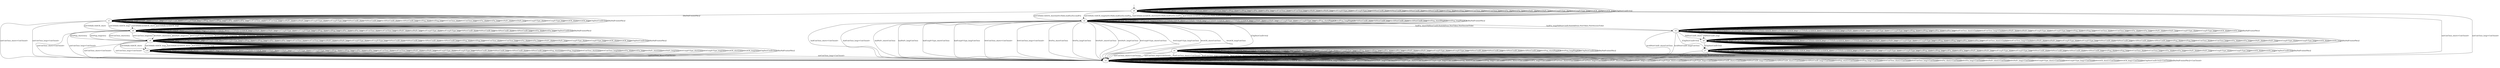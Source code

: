 digraph "../results/ngtcp2Models/ngtcp2-PSK-0/learnedModel" {
s0 [label=s0];
s1 [label=s1];
s2 [label=s2];
s3 [label=s3];
s4 [label=s4];
s5 [label=s5];
s6 [label=s6];
s7 [label=s7];
s8 [label=s8];
s9 [label=s9];
s10 [label=s10];
s0 -> s0  [label="initPing_short/ "];
s0 -> s0  [label="initPing_long/ "];
s0 -> s3  [label="initConClose_short/<ConClosed> "];
s0 -> s3  [label="initConClose_long/<ConClosed> "];
s0 -> s2  [label="initCltHello-vldACK_short/initSvrHello,hndEncExt,hndFin "];
s0 -> s2  [label="initCltHello-vldACK_long/initSvrHello,hndEncExt,hndFin "];
s0 -> s2  [label="initCltHello-invldACK_short/initSvrHello,hndEncExt,hndFin "];
s0 -> s2  [label="initCltHello-invldACK_long/initSvrHello,hndEncExt,hndFin "];
s0 -> s0  [label="initNoFr_short/ "];
s0 -> s0  [label="initNoFr_long/ "];
s0 -> s0  [label="initUnxpFrType_short/ "];
s0 -> s0  [label="initUnxpFrType_long/ "];
s0 -> s0  [label="hndPing_short/ "];
s0 -> s0  [label="hndPing_long/ "];
s0 -> s0  [label="hndFin_short/ "];
s0 -> s0  [label="hndFin_long/ "];
s0 -> s0  [label="hndConClose_short/ "];
s0 -> s0  [label="hndConClose_long/ "];
s0 -> s0  [label="hndNoFr_short/ "];
s0 -> s0  [label="hndNoFr_long/ "];
s0 -> s0  [label="hndUnxpFrType_short/ "];
s0 -> s0  [label="hndUnxpFrType_long/ "];
s0 -> s0  [label="VldNewConID_short/ "];
s0 -> s0  [label="VldNewConID_long/ "];
s0 -> s0  [label="InvldNewConID_short/ "];
s0 -> s0  [label="InvldNewConID_long/ "];
s0 -> s0  [label="0rttPing_short/ "];
s0 -> s0  [label="0rttPing_long/ "];
s0 -> s0  [label="0rttConClose_short/ "];
s0 -> s0  [label="0rttConClose_long/ "];
s0 -> s0  [label="0rttFin_short/ "];
s0 -> s0  [label="0rttFin_long/ "];
s0 -> s0  [label="0rttNoFr_short/ "];
s0 -> s0  [label="0rttNoFr_long/ "];
s0 -> s0  [label="0rttUnxpFrType_short/ "];
s0 -> s0  [label="0rttUnxpFrType_long/ "];
s0 -> s0  [label="0rttACK_short/ "];
s0 -> s0  [label="0rttACK_long/ "];
s0 -> s0  [label="[ChgDestConID-Ori]/ "];
s0 -> s1  [label="[RmPadFrmInitPkts]/ "];
s1 -> s1  [label="initPing_short/ "];
s1 -> s1  [label="initPing_long/ "];
s1 -> s3  [label="initConClose_short/<ConClosed> "];
s1 -> s3  [label="initConClose_long/<ConClosed> "];
s1 -> s6  [label="initCltHello-vldACK_short/ "];
s1 -> s6  [label="initCltHello-vldACK_long/ "];
s1 -> s6  [label="initCltHello-invldACK_short/ "];
s1 -> s6  [label="initCltHello-invldACK_long/ "];
s1 -> s1  [label="initNoFr_short/ "];
s1 -> s1  [label="initNoFr_long/ "];
s1 -> s1  [label="initUnxpFrType_short/ "];
s1 -> s1  [label="initUnxpFrType_long/ "];
s1 -> s1  [label="hndPing_short/ "];
s1 -> s1  [label="hndPing_long/ "];
s1 -> s1  [label="hndFin_short/ "];
s1 -> s1  [label="hndFin_long/ "];
s1 -> s1  [label="hndConClose_short/ "];
s1 -> s1  [label="hndConClose_long/ "];
s1 -> s1  [label="hndNoFr_short/ "];
s1 -> s1  [label="hndNoFr_long/ "];
s1 -> s1  [label="hndUnxpFrType_short/ "];
s1 -> s1  [label="hndUnxpFrType_long/ "];
s1 -> s1  [label="VldNewConID_short/ "];
s1 -> s1  [label="VldNewConID_long/ "];
s1 -> s1  [label="InvldNewConID_short/ "];
s1 -> s1  [label="InvldNewConID_long/ "];
s1 -> s1  [label="0rttPing_short/ "];
s1 -> s1  [label="0rttPing_long/ "];
s1 -> s1  [label="0rttConClose_short/ "];
s1 -> s1  [label="0rttConClose_long/ "];
s1 -> s1  [label="0rttFin_short/ "];
s1 -> s1  [label="0rttFin_long/ "];
s1 -> s1  [label="0rttNoFr_short/ "];
s1 -> s1  [label="0rttNoFr_long/ "];
s1 -> s1  [label="0rttUnxpFrType_short/ "];
s1 -> s1  [label="0rttUnxpFrType_long/ "];
s1 -> s1  [label="0rttACK_short/ "];
s1 -> s1  [label="0rttACK_long/ "];
s1 -> s1  [label="[ChgDestConID-Ori]/ "];
s1 -> s1  [label="[RmPadFrmInitPkts]/ "];
s2 -> s2  [label="initPing_short/ "];
s2 -> s2  [label="initPing_long/ "];
s2 -> s2  [label="initConClose_short/<ConAct> "];
s2 -> s2  [label="initConClose_long/<ConAct> "];
s2 -> s2  [label="initCltHello-vldACK_short/ "];
s2 -> s2  [label="initCltHello-vldACK_long/ "];
s2 -> s2  [label="initCltHello-invldACK_short/ "];
s2 -> s2  [label="initCltHello-invldACK_long/ "];
s2 -> s2  [label="initNoFr_short/ "];
s2 -> s2  [label="initNoFr_long/ "];
s2 -> s2  [label="initUnxpFrType_short/ "];
s2 -> s2  [label="initUnxpFrType_long/ "];
s2 -> s2  [label="hndPing_short/PingACK "];
s2 -> s2  [label="hndPing_long/PingACK "];
s2 -> s5  [label="hndFin_short/VldNewConID,HndshkDone,NewToken,NewSessionTicket "];
s2 -> s5  [label="hndFin_long/VldNewConID,HndshkDone,NewToken,NewSessionTicket "];
s2 -> s3  [label="hndConClose_short/<ConClosed> "];
s2 -> s3  [label="hndConClose_long/<ConClosed> "];
s2 -> s3  [label="hndNoFr_short/ConClose "];
s2 -> s3  [label="hndNoFr_long/ConClose "];
s2 -> s3  [label="hndUnxpFrType_short/ConClose "];
s2 -> s3  [label="hndUnxpFrType_long/ConClose "];
s2 -> s2  [label="VldNewConID_short/ "];
s2 -> s2  [label="VldNewConID_long/ "];
s2 -> s2  [label="InvldNewConID_short/ "];
s2 -> s2  [label="InvldNewConID_long/ "];
s2 -> s2  [label="0rttPing_short/PingACK "];
s2 -> s2  [label="0rttPing_long/PingACK "];
s2 -> s3  [label="0rttConClose_short/<ConClosed> "];
s2 -> s3  [label="0rttConClose_long/<ConClosed> "];
s2 -> s3  [label="0rttFin_short/ConClose "];
s2 -> s3  [label="0rttFin_long/ConClose "];
s2 -> s3  [label="0rttNoFr_short/ConClose "];
s2 -> s3  [label="0rttNoFr_long/ConClose "];
s2 -> s3  [label="0rttUnxpFrType_short/ConClose "];
s2 -> s3  [label="0rttUnxpFrType_long/ConClose "];
s2 -> s3  [label="0rttACK_short/ConClose "];
s2 -> s3  [label="0rttACK_long/ConClose "];
s2 -> s4  [label="[ChgDestConID-Ori]/ "];
s2 -> s2  [label="[RmPadFrmInitPkts]/ "];
s3 -> s3  [label="initPing_short/<ConClosed> "];
s3 -> s3  [label="initPing_long/<ConClosed> "];
s3 -> s3  [label="initConClose_short/<ConClosed> "];
s3 -> s3  [label="initConClose_long/<ConClosed> "];
s3 -> s3  [label="initCltHello-vldACK_short/<ConClosed> "];
s3 -> s3  [label="initCltHello-vldACK_long/<ConClosed> "];
s3 -> s3  [label="initCltHello-invldACK_short/<ConClosed> "];
s3 -> s3  [label="initCltHello-invldACK_long/<ConClosed> "];
s3 -> s3  [label="initNoFr_short/<ConClosed> "];
s3 -> s3  [label="initNoFr_long/<ConClosed> "];
s3 -> s3  [label="initUnxpFrType_short/<ConClosed> "];
s3 -> s3  [label="initUnxpFrType_long/<ConClosed> "];
s3 -> s3  [label="hndPing_short/<ConClosed> "];
s3 -> s3  [label="hndPing_long/<ConClosed> "];
s3 -> s3  [label="hndFin_short/<ConClosed> "];
s3 -> s3  [label="hndFin_long/<ConClosed> "];
s3 -> s3  [label="hndConClose_short/<ConClosed> "];
s3 -> s3  [label="hndConClose_long/<ConClosed> "];
s3 -> s3  [label="hndNoFr_short/<ConClosed> "];
s3 -> s3  [label="hndNoFr_long/<ConClosed> "];
s3 -> s3  [label="hndUnxpFrType_short/<ConClosed> "];
s3 -> s3  [label="hndUnxpFrType_long/<ConClosed> "];
s3 -> s3  [label="VldNewConID_short/<ConClosed> "];
s3 -> s3  [label="VldNewConID_long/<ConClosed> "];
s3 -> s3  [label="InvldNewConID_short/<ConClosed> "];
s3 -> s3  [label="InvldNewConID_long/<ConClosed> "];
s3 -> s3  [label="0rttPing_short/<ConClosed> "];
s3 -> s3  [label="0rttPing_long/<ConClosed> "];
s3 -> s3  [label="0rttConClose_short/<ConClosed> "];
s3 -> s3  [label="0rttConClose_long/<ConClosed> "];
s3 -> s3  [label="0rttFin_short/<ConClosed> "];
s3 -> s3  [label="0rttFin_long/<ConClosed> "];
s3 -> s3  [label="0rttNoFr_short/<ConClosed> "];
s3 -> s3  [label="0rttNoFr_long/<ConClosed> "];
s3 -> s3  [label="0rttUnxpFrType_short/<ConClosed> "];
s3 -> s3  [label="0rttUnxpFrType_long/<ConClosed> "];
s3 -> s3  [label="0rttACK_short/<ConClosed> "];
s3 -> s3  [label="0rttACK_long/<ConClosed> "];
s3 -> s3  [label="[ChgDestConID-Ori]/<ConClosed> "];
s3 -> s3  [label="[RmPadFrmInitPkts]/<ConClosed> "];
s4 -> s4  [label="initPing_short/ "];
s4 -> s4  [label="initPing_long/ "];
s4 -> s3  [label="initConClose_short/<ConClosed> "];
s4 -> s3  [label="initConClose_long/<ConClosed> "];
s4 -> s4  [label="initCltHello-vldACK_short/ "];
s4 -> s4  [label="initCltHello-vldACK_long/ "];
s4 -> s4  [label="initCltHello-invldACK_short/ "];
s4 -> s4  [label="initCltHello-invldACK_long/ "];
s4 -> s4  [label="initNoFr_short/ "];
s4 -> s4  [label="initNoFr_long/ "];
s4 -> s4  [label="initUnxpFrType_short/ "];
s4 -> s4  [label="initUnxpFrType_long/ "];
s4 -> s4  [label="hndPing_short/ "];
s4 -> s4  [label="hndPing_long/ "];
s4 -> s4  [label="hndFin_short/ "];
s4 -> s4  [label="hndFin_long/ "];
s4 -> s3  [label="hndConClose_short/<ConClosed> "];
s4 -> s3  [label="hndConClose_long/<ConClosed> "];
s4 -> s4  [label="hndNoFr_short/ "];
s4 -> s4  [label="hndNoFr_long/ "];
s4 -> s4  [label="hndUnxpFrType_short/ "];
s4 -> s4  [label="hndUnxpFrType_long/ "];
s4 -> s4  [label="VldNewConID_short/ "];
s4 -> s4  [label="VldNewConID_long/ "];
s4 -> s4  [label="InvldNewConID_short/ "];
s4 -> s4  [label="InvldNewConID_long/ "];
s4 -> s4  [label="0rttPing_short/PingACK "];
s4 -> s4  [label="0rttPing_long/PingACK "];
s4 -> s3  [label="0rttConClose_short/<ConClosed> "];
s4 -> s3  [label="0rttConClose_long/<ConClosed> "];
s4 -> s3  [label="0rttFin_short/ConClose "];
s4 -> s3  [label="0rttFin_long/ConClose "];
s4 -> s3  [label="0rttNoFr_short/ConClose "];
s4 -> s3  [label="0rttNoFr_long/ConClose "];
s4 -> s3  [label="0rttUnxpFrType_short/ConClose "];
s4 -> s3  [label="0rttUnxpFrType_long/ConClose "];
s4 -> s3  [label="0rttACK_short/ConClose "];
s4 -> s3  [label="0rttACK_long/ConClose "];
s4 -> s4  [label="[ChgDestConID-Ori]/ "];
s4 -> s4  [label="[RmPadFrmInitPkts]/ "];
s5 -> s5  [label="initPing_short/ "];
s5 -> s5  [label="initPing_long/ "];
s5 -> s5  [label="initConClose_short/<ConAct> "];
s5 -> s5  [label="initConClose_long/<ConAct> "];
s5 -> s5  [label="initCltHello-vldACK_short/ "];
s5 -> s5  [label="initCltHello-vldACK_long/ "];
s5 -> s5  [label="initCltHello-invldACK_short/ "];
s5 -> s5  [label="initCltHello-invldACK_long/ "];
s5 -> s5  [label="initNoFr_short/ "];
s5 -> s5  [label="initNoFr_long/ "];
s5 -> s5  [label="initUnxpFrType_short/ "];
s5 -> s5  [label="initUnxpFrType_long/ "];
s5 -> s5  [label="hndPing_short/ "];
s5 -> s5  [label="hndPing_long/ "];
s5 -> s5  [label="hndFin_short/ "];
s5 -> s5  [label="hndFin_long/ "];
s5 -> s5  [label="hndConClose_short/<ConAct> "];
s5 -> s5  [label="hndConClose_long/<ConAct> "];
s5 -> s5  [label="hndNoFr_short/ "];
s5 -> s5  [label="hndNoFr_long/ "];
s5 -> s5  [label="hndUnxpFrType_short/ "];
s5 -> s5  [label="hndUnxpFrType_long/ "];
s5 -> s8  [label="VldNewConID_short/ "];
s5 -> s8  [label="VldNewConID_long/ "];
s5 -> s3  [label="InvldNewConID_short/ConClose "];
s5 -> s3  [label="InvldNewConID_long/ConClose "];
s5 -> s5  [label="0rttPing_short/ "];
s5 -> s5  [label="0rttPing_long/ "];
s5 -> s5  [label="0rttConClose_short/ "];
s5 -> s5  [label="0rttConClose_long/ "];
s5 -> s5  [label="0rttFin_short/ "];
s5 -> s5  [label="0rttFin_long/ "];
s5 -> s5  [label="0rttNoFr_short/ "];
s5 -> s5  [label="0rttNoFr_long/ "];
s5 -> s5  [label="0rttUnxpFrType_short/ "];
s5 -> s5  [label="0rttUnxpFrType_long/ "];
s5 -> s5  [label="0rttACK_short/ "];
s5 -> s5  [label="0rttACK_long/ "];
s5 -> s7  [label="[ChgDestConID-Ori]/ "];
s5 -> s5  [label="[RmPadFrmInitPkts]/ "];
s6 -> s6  [label="initPing_short/ "];
s6 -> s6  [label="initPing_long/ "];
s6 -> s3  [label="initConClose_short/<ConClosed> "];
s6 -> s3  [label="initConClose_long/<ConClosed> "];
s6 -> s6  [label="initCltHello-vldACK_short/ "];
s6 -> s6  [label="initCltHello-vldACK_long/ "];
s6 -> s6  [label="initCltHello-invldACK_short/ "];
s6 -> s6  [label="initCltHello-invldACK_long/ "];
s6 -> s6  [label="initNoFr_short/ "];
s6 -> s6  [label="initNoFr_long/ "];
s6 -> s6  [label="initUnxpFrType_short/ "];
s6 -> s6  [label="initUnxpFrType_long/ "];
s6 -> s6  [label="hndPing_short/ "];
s6 -> s6  [label="hndPing_long/ "];
s6 -> s6  [label="hndFin_short/ "];
s6 -> s6  [label="hndFin_long/ "];
s6 -> s6  [label="hndConClose_short/ "];
s6 -> s6  [label="hndConClose_long/ "];
s6 -> s6  [label="hndNoFr_short/ "];
s6 -> s6  [label="hndNoFr_long/ "];
s6 -> s6  [label="hndUnxpFrType_short/ "];
s6 -> s6  [label="hndUnxpFrType_long/ "];
s6 -> s6  [label="VldNewConID_short/ "];
s6 -> s6  [label="VldNewConID_long/ "];
s6 -> s6  [label="InvldNewConID_short/ "];
s6 -> s6  [label="InvldNewConID_long/ "];
s6 -> s9  [label="0rttPing_short/retry "];
s6 -> s9  [label="0rttPing_long/retry "];
s6 -> s9  [label="0rttConClose_short/retry "];
s6 -> s9  [label="0rttConClose_long/retry "];
s6 -> s6  [label="0rttFin_short/ "];
s6 -> s6  [label="0rttFin_long/ "];
s6 -> s9  [label="0rttNoFr_short/retry "];
s6 -> s9  [label="0rttNoFr_long/retry "];
s6 -> s9  [label="0rttUnxpFrType_short/retry "];
s6 -> s9  [label="0rttUnxpFrType_long/retry "];
s6 -> s9  [label="0rttACK_short/retry "];
s6 -> s9  [label="0rttACK_long/retry "];
s6 -> s6  [label="[ChgDestConID-Ori]/ "];
s6 -> s6  [label="[RmPadFrmInitPkts]/ "];
s7 -> s7  [label="initPing_short/ "];
s7 -> s7  [label="initPing_long/ "];
s7 -> s7  [label="initConClose_short/ "];
s7 -> s7  [label="initConClose_long/ "];
s7 -> s7  [label="initCltHello-vldACK_short/ "];
s7 -> s7  [label="initCltHello-vldACK_long/ "];
s7 -> s7  [label="initCltHello-invldACK_short/ "];
s7 -> s7  [label="initCltHello-invldACK_long/ "];
s7 -> s7  [label="initNoFr_short/ "];
s7 -> s7  [label="initNoFr_long/ "];
s7 -> s7  [label="initUnxpFrType_short/ "];
s7 -> s7  [label="initUnxpFrType_long/ "];
s7 -> s7  [label="hndPing_short/ "];
s7 -> s7  [label="hndPing_long/ "];
s7 -> s7  [label="hndFin_short/ "];
s7 -> s7  [label="hndFin_long/ "];
s7 -> s3  [label="hndConClose_short/<ConClosed> "];
s7 -> s3  [label="hndConClose_long/<ConClosed> "];
s7 -> s7  [label="hndNoFr_short/ "];
s7 -> s7  [label="hndNoFr_long/ "];
s7 -> s7  [label="hndUnxpFrType_short/ "];
s7 -> s7  [label="hndUnxpFrType_long/ "];
s7 -> s7  [label="VldNewConID_short/ "];
s7 -> s7  [label="VldNewConID_long/ "];
s7 -> s7  [label="InvldNewConID_short/ "];
s7 -> s7  [label="InvldNewConID_long/ "];
s7 -> s7  [label="0rttPing_short/ "];
s7 -> s7  [label="0rttPing_long/ "];
s7 -> s7  [label="0rttConClose_short/ "];
s7 -> s7  [label="0rttConClose_long/ "];
s7 -> s7  [label="0rttFin_short/ "];
s7 -> s7  [label="0rttFin_long/ "];
s7 -> s7  [label="0rttNoFr_short/ "];
s7 -> s7  [label="0rttNoFr_long/ "];
s7 -> s7  [label="0rttUnxpFrType_short/ "];
s7 -> s7  [label="0rttUnxpFrType_long/ "];
s7 -> s7  [label="0rttACK_short/ "];
s7 -> s7  [label="0rttACK_long/ "];
s7 -> s7  [label="[ChgDestConID-Ori]/ "];
s7 -> s7  [label="[RmPadFrmInitPkts]/ "];
s8 -> s8  [label="initPing_short/ "];
s8 -> s8  [label="initPing_long/ "];
s8 -> s8  [label="initConClose_short/<ConAct> "];
s8 -> s8  [label="initConClose_long/<ConAct> "];
s8 -> s8  [label="initCltHello-vldACK_short/ "];
s8 -> s8  [label="initCltHello-vldACK_long/ "];
s8 -> s8  [label="initCltHello-invldACK_short/ "];
s8 -> s8  [label="initCltHello-invldACK_long/ "];
s8 -> s8  [label="initNoFr_short/ "];
s8 -> s8  [label="initNoFr_long/ "];
s8 -> s8  [label="initUnxpFrType_short/ "];
s8 -> s8  [label="initUnxpFrType_long/ "];
s8 -> s8  [label="hndPing_short/ "];
s8 -> s8  [label="hndPing_long/ "];
s8 -> s8  [label="hndFin_short/ "];
s8 -> s8  [label="hndFin_long/ "];
s8 -> s8  [label="hndConClose_short/<ConAct> "];
s8 -> s8  [label="hndConClose_long/<ConAct> "];
s8 -> s8  [label="hndNoFr_short/ "];
s8 -> s8  [label="hndNoFr_long/ "];
s8 -> s8  [label="hndUnxpFrType_short/ "];
s8 -> s8  [label="hndUnxpFrType_long/ "];
s8 -> s8  [label="VldNewConID_short/ "];
s8 -> s8  [label="VldNewConID_long/ "];
s8 -> s8  [label="InvldNewConID_short/ "];
s8 -> s8  [label="InvldNewConID_long/ "];
s8 -> s8  [label="0rttPing_short/ "];
s8 -> s8  [label="0rttPing_long/ "];
s8 -> s8  [label="0rttConClose_short/ "];
s8 -> s8  [label="0rttConClose_long/ "];
s8 -> s8  [label="0rttFin_short/ "];
s8 -> s8  [label="0rttFin_long/ "];
s8 -> s8  [label="0rttNoFr_short/ "];
s8 -> s8  [label="0rttNoFr_long/ "];
s8 -> s8  [label="0rttUnxpFrType_short/ "];
s8 -> s8  [label="0rttUnxpFrType_long/ "];
s8 -> s8  [label="0rttACK_short/ "];
s8 -> s8  [label="0rttACK_long/ "];
s8 -> s7  [label="[ChgDestConID-Ori]/ "];
s8 -> s8  [label="[RmPadFrmInitPkts]/ "];
s9 -> s9  [label="initPing_short/ "];
s9 -> s9  [label="initPing_long/ "];
s9 -> s3  [label="initConClose_short/<ConClosed> "];
s9 -> s3  [label="initConClose_long/<ConClosed> "];
s9 -> s10  [label="initCltHello-vldACK_short/ "];
s9 -> s10  [label="initCltHello-vldACK_long/ "];
s9 -> s10  [label="initCltHello-invldACK_short/ "];
s9 -> s10  [label="initCltHello-invldACK_long/ "];
s9 -> s9  [label="initNoFr_short/ "];
s9 -> s9  [label="initNoFr_long/ "];
s9 -> s9  [label="initUnxpFrType_short/ "];
s9 -> s9  [label="initUnxpFrType_long/ "];
s9 -> s9  [label="hndPing_short/ "];
s9 -> s9  [label="hndPing_long/ "];
s9 -> s9  [label="hndFin_short/ "];
s9 -> s9  [label="hndFin_long/ "];
s9 -> s9  [label="hndConClose_short/ "];
s9 -> s9  [label="hndConClose_long/ "];
s9 -> s9  [label="hndNoFr_short/ "];
s9 -> s9  [label="hndNoFr_long/ "];
s9 -> s9  [label="hndUnxpFrType_short/ "];
s9 -> s9  [label="hndUnxpFrType_long/ "];
s9 -> s9  [label="VldNewConID_short/ "];
s9 -> s9  [label="VldNewConID_long/ "];
s9 -> s9  [label="InvldNewConID_short/ "];
s9 -> s9  [label="InvldNewConID_long/ "];
s9 -> s9  [label="0rttPing_short/ "];
s9 -> s9  [label="0rttPing_long/ "];
s9 -> s9  [label="0rttConClose_short/ "];
s9 -> s9  [label="0rttConClose_long/ "];
s9 -> s9  [label="0rttFin_short/ "];
s9 -> s9  [label="0rttFin_long/ "];
s9 -> s9  [label="0rttNoFr_short/ "];
s9 -> s9  [label="0rttNoFr_long/ "];
s9 -> s9  [label="0rttUnxpFrType_short/ "];
s9 -> s9  [label="0rttUnxpFrType_long/ "];
s9 -> s9  [label="0rttACK_short/ "];
s9 -> s9  [label="0rttACK_long/ "];
s9 -> s9  [label="[ChgDestConID-Ori]/ "];
s9 -> s9  [label="[RmPadFrmInitPkts]/ "];
s10 -> s10  [label="initPing_short/ "];
s10 -> s10  [label="initPing_long/ "];
s10 -> s3  [label="initConClose_short/<ConClosed> "];
s10 -> s3  [label="initConClose_long/<ConClosed> "];
s10 -> s10  [label="initCltHello-vldACK_short/ "];
s10 -> s10  [label="initCltHello-vldACK_long/ "];
s10 -> s10  [label="initCltHello-invldACK_short/ "];
s10 -> s10  [label="initCltHello-invldACK_long/ "];
s10 -> s10  [label="initNoFr_short/ "];
s10 -> s10  [label="initNoFr_long/ "];
s10 -> s10  [label="initUnxpFrType_short/ "];
s10 -> s10  [label="initUnxpFrType_long/ "];
s10 -> s10  [label="hndPing_short/ "];
s10 -> s10  [label="hndPing_long/ "];
s10 -> s10  [label="hndFin_short/ "];
s10 -> s10  [label="hndFin_long/ "];
s10 -> s10  [label="hndConClose_short/ "];
s10 -> s10  [label="hndConClose_long/ "];
s10 -> s10  [label="hndNoFr_short/ "];
s10 -> s10  [label="hndNoFr_long/ "];
s10 -> s10  [label="hndUnxpFrType_short/ "];
s10 -> s10  [label="hndUnxpFrType_long/ "];
s10 -> s10  [label="VldNewConID_short/ "];
s10 -> s10  [label="VldNewConID_long/ "];
s10 -> s10  [label="InvldNewConID_short/ "];
s10 -> s10  [label="InvldNewConID_long/ "];
s10 -> s10  [label="0rttPing_short/retry "];
s10 -> s10  [label="0rttPing_long/retry "];
s10 -> s10  [label="0rttConClose_short/retry "];
s10 -> s10  [label="0rttConClose_long/retry "];
s10 -> s10  [label="0rttFin_short/ "];
s10 -> s10  [label="0rttFin_long/ "];
s10 -> s10  [label="0rttNoFr_short/retry "];
s10 -> s10  [label="0rttNoFr_long/retry "];
s10 -> s10  [label="0rttUnxpFrType_short/retry "];
s10 -> s10  [label="0rttUnxpFrType_long/retry "];
s10 -> s10  [label="0rttACK_short/retry "];
s10 -> s10  [label="0rttACK_long/retry "];
s10 -> s10  [label="[ChgDestConID-Ori]/ "];
s10 -> s10  [label="[RmPadFrmInitPkts]/ "];
__start0 [label="", shape=none];
__start0 -> s0  [label=""];
}
